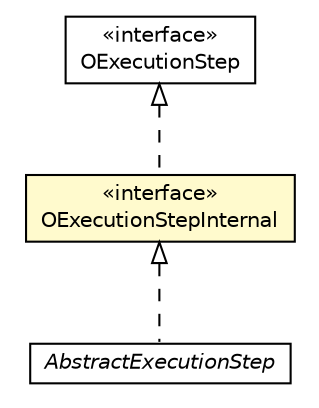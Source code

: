 #!/usr/local/bin/dot
#
# Class diagram 
# Generated by UMLGraph version R5_6-24-gf6e263 (http://www.umlgraph.org/)
#

digraph G {
	edge [fontname="Helvetica",fontsize=10,labelfontname="Helvetica",labelfontsize=10];
	node [fontname="Helvetica",fontsize=10,shape=plaintext];
	nodesep=0.25;
	ranksep=0.5;
	// com.orientechnologies.orient.core.sql.executor.OExecutionStepInternal
	c3275504 [label=<<table title="com.orientechnologies.orient.core.sql.executor.OExecutionStepInternal" border="0" cellborder="1" cellspacing="0" cellpadding="2" port="p" bgcolor="lemonChiffon" href="./OExecutionStepInternal.html">
		<tr><td><table border="0" cellspacing="0" cellpadding="1">
<tr><td align="center" balign="center"> &#171;interface&#187; </td></tr>
<tr><td align="center" balign="center"> OExecutionStepInternal </td></tr>
		</table></td></tr>
		</table>>, URL="./OExecutionStepInternal.html", fontname="Helvetica", fontcolor="black", fontsize=10.0];
	// com.orientechnologies.orient.core.sql.executor.AbstractExecutionStep
	c3275555 [label=<<table title="com.orientechnologies.orient.core.sql.executor.AbstractExecutionStep" border="0" cellborder="1" cellspacing="0" cellpadding="2" port="p" href="./AbstractExecutionStep.html">
		<tr><td><table border="0" cellspacing="0" cellpadding="1">
<tr><td align="center" balign="center"><font face="Helvetica-Oblique"> AbstractExecutionStep </font></td></tr>
		</table></td></tr>
		</table>>, URL="./AbstractExecutionStep.html", fontname="Helvetica", fontcolor="black", fontsize=10.0];
	// com.orientechnologies.orient.core.sql.executor.OExecutionStep
	c3275607 [label=<<table title="com.orientechnologies.orient.core.sql.executor.OExecutionStep" border="0" cellborder="1" cellspacing="0" cellpadding="2" port="p" href="./OExecutionStep.html">
		<tr><td><table border="0" cellspacing="0" cellpadding="1">
<tr><td align="center" balign="center"> &#171;interface&#187; </td></tr>
<tr><td align="center" balign="center"> OExecutionStep </td></tr>
		</table></td></tr>
		</table>>, URL="./OExecutionStep.html", fontname="Helvetica", fontcolor="black", fontsize=10.0];
	//com.orientechnologies.orient.core.sql.executor.OExecutionStepInternal implements com.orientechnologies.orient.core.sql.executor.OExecutionStep
	c3275607:p -> c3275504:p [dir=back,arrowtail=empty,style=dashed];
	//com.orientechnologies.orient.core.sql.executor.AbstractExecutionStep implements com.orientechnologies.orient.core.sql.executor.OExecutionStepInternal
	c3275504:p -> c3275555:p [dir=back,arrowtail=empty,style=dashed];
}

